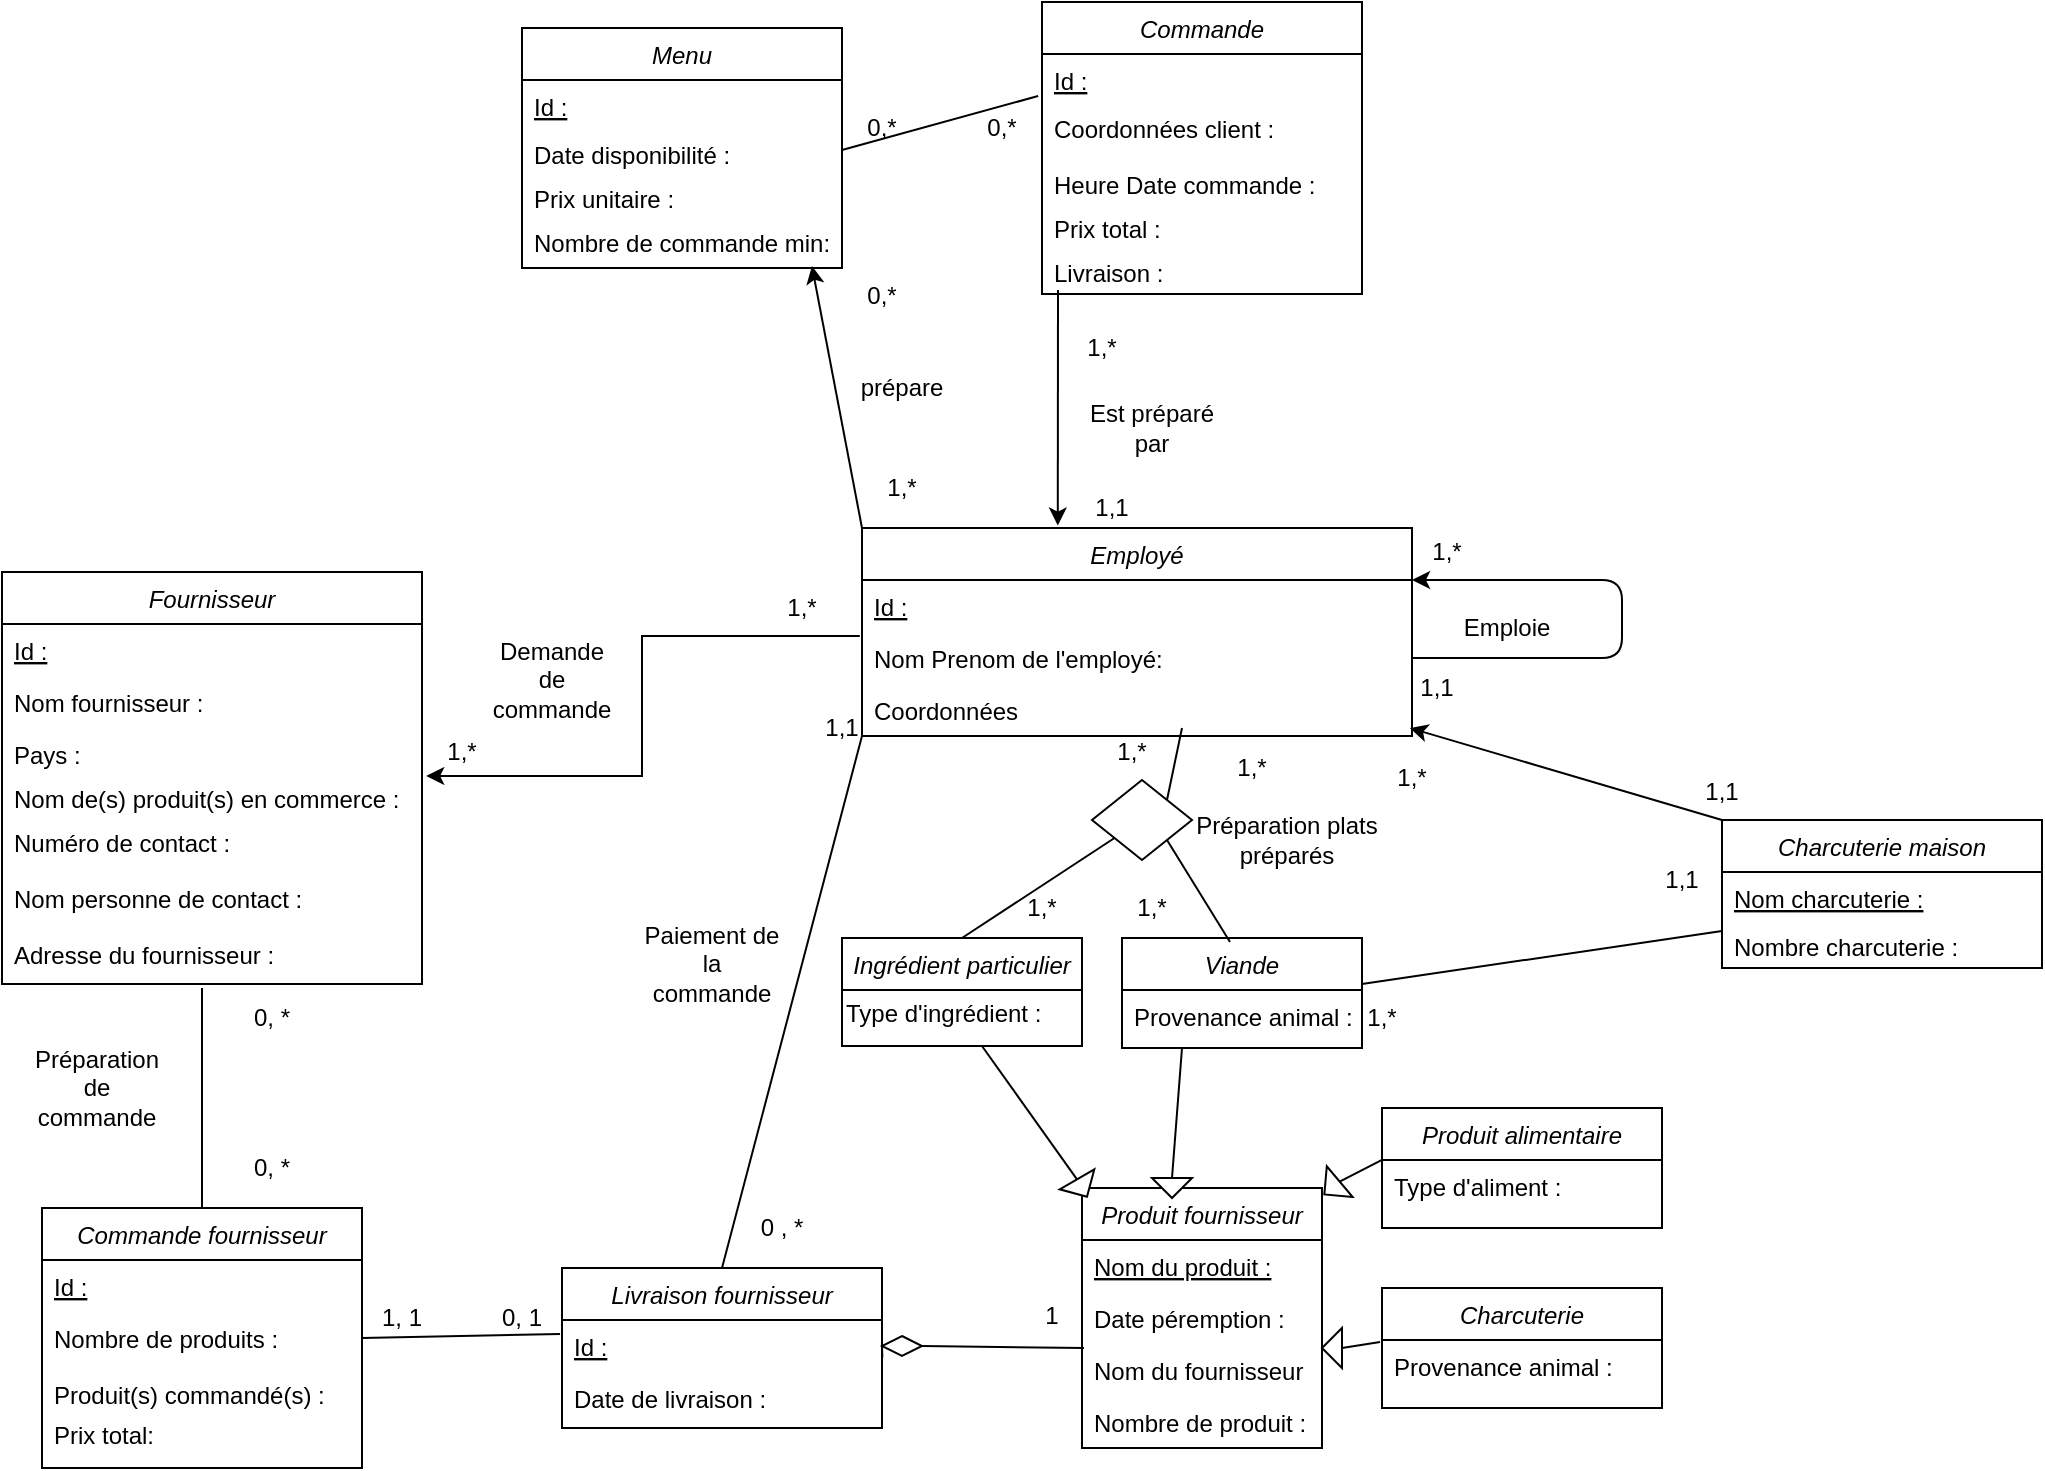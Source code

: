 <mxfile version="14.4.8" type="github">
  <diagram id="C5RBs43oDa-KdzZeNtuy" name="Page-1">
    <mxGraphModel dx="1422" dy="762" grid="1" gridSize="10" guides="1" tooltips="1" connect="1" arrows="1" fold="1" page="1" pageScale="1" pageWidth="1169" pageHeight="827" math="0" shadow="0">
      <root>
        <mxCell id="WIyWlLk6GJQsqaUBKTNV-0" />
        <mxCell id="WIyWlLk6GJQsqaUBKTNV-1" parent="WIyWlLk6GJQsqaUBKTNV-0" />
        <mxCell id="zkfFHV4jXpPFQw0GAbJ--0" value="Viande" style="swimlane;fontStyle=2;align=center;verticalAlign=top;childLayout=stackLayout;horizontal=1;startSize=26;horizontalStack=0;resizeParent=1;resizeLast=0;collapsible=1;marginBottom=0;rounded=0;shadow=0;strokeWidth=1;" parent="WIyWlLk6GJQsqaUBKTNV-1" vertex="1">
          <mxGeometry x="610" y="515" width="120" height="55" as="geometry">
            <mxRectangle x="230" y="140" width="160" height="26" as="alternateBounds" />
          </mxGeometry>
        </mxCell>
        <mxCell id="xfpMpgLqGsnhSPla6A-f-5" value="Provenance animal :" style="text;align=left;verticalAlign=top;spacingLeft=4;spacingRight=4;overflow=hidden;rotatable=0;points=[[0,0.5],[1,0.5]];portConstraint=eastwest;" parent="zkfFHV4jXpPFQw0GAbJ--0" vertex="1">
          <mxGeometry y="26" width="120" height="26" as="geometry" />
        </mxCell>
        <mxCell id="xfpMpgLqGsnhSPla6A-f-6" value="Fournisseur" style="swimlane;fontStyle=2;align=center;verticalAlign=top;childLayout=stackLayout;horizontal=1;startSize=26;horizontalStack=0;resizeParent=1;resizeLast=0;collapsible=1;marginBottom=0;rounded=0;shadow=0;strokeWidth=1;" parent="WIyWlLk6GJQsqaUBKTNV-1" vertex="1">
          <mxGeometry x="50" y="332" width="210" height="206" as="geometry">
            <mxRectangle x="230" y="140" width="160" height="26" as="alternateBounds" />
          </mxGeometry>
        </mxCell>
        <mxCell id="xfpMpgLqGsnhSPla6A-f-12" value="Id :" style="text;align=left;verticalAlign=top;spacingLeft=4;spacingRight=4;overflow=hidden;rotatable=0;points=[[0,0.5],[1,0.5]];portConstraint=eastwest;fontStyle=4" parent="xfpMpgLqGsnhSPla6A-f-6" vertex="1">
          <mxGeometry y="26" width="210" height="26" as="geometry" />
        </mxCell>
        <mxCell id="xfpMpgLqGsnhSPla6A-f-13" value="Nom fournisseur :" style="text;align=left;verticalAlign=top;spacingLeft=4;spacingRight=4;overflow=hidden;rotatable=0;points=[[0,0.5],[1,0.5]];portConstraint=eastwest;fontStyle=0" parent="xfpMpgLqGsnhSPla6A-f-6" vertex="1">
          <mxGeometry y="52" width="210" height="26" as="geometry" />
        </mxCell>
        <mxCell id="xfpMpgLqGsnhSPla6A-f-14" value="Pays :" style="text;align=left;verticalAlign=top;spacingLeft=4;spacingRight=4;overflow=hidden;rotatable=0;points=[[0,0.5],[1,0.5]];portConstraint=eastwest;fontStyle=0" parent="xfpMpgLqGsnhSPla6A-f-6" vertex="1">
          <mxGeometry y="78" width="210" height="22" as="geometry" />
        </mxCell>
        <mxCell id="xfpMpgLqGsnhSPla6A-f-19" value="Nom de(s) produit(s) en commerce :" style="text;align=left;verticalAlign=top;spacingLeft=4;spacingRight=4;overflow=hidden;rotatable=0;points=[[0,0.5],[1,0.5]];portConstraint=eastwest;fontStyle=0" parent="xfpMpgLqGsnhSPla6A-f-6" vertex="1">
          <mxGeometry y="100" width="210" height="22" as="geometry" />
        </mxCell>
        <mxCell id="xfpMpgLqGsnhSPla6A-f-26" value="Numéro de contact :" style="text;align=left;verticalAlign=top;spacingLeft=4;spacingRight=4;overflow=hidden;rotatable=0;points=[[0,0.5],[1,0.5]];portConstraint=eastwest;fontStyle=0" parent="xfpMpgLqGsnhSPla6A-f-6" vertex="1">
          <mxGeometry y="122" width="210" height="28" as="geometry" />
        </mxCell>
        <mxCell id="xfpMpgLqGsnhSPla6A-f-28" value="Nom personne de contact :" style="text;align=left;verticalAlign=top;spacingLeft=4;spacingRight=4;overflow=hidden;rotatable=0;points=[[0,0.5],[1,0.5]];portConstraint=eastwest;fontStyle=0" parent="xfpMpgLqGsnhSPla6A-f-6" vertex="1">
          <mxGeometry y="150" width="210" height="28" as="geometry" />
        </mxCell>
        <mxCell id="xfpMpgLqGsnhSPla6A-f-73" value="Adresse du fournisseur :" style="text;align=left;verticalAlign=top;spacingLeft=4;spacingRight=4;overflow=hidden;rotatable=0;points=[[0,0.5],[1,0.5]];portConstraint=eastwest;fontStyle=0" parent="xfpMpgLqGsnhSPla6A-f-6" vertex="1">
          <mxGeometry y="178" width="210" height="28" as="geometry" />
        </mxCell>
        <mxCell id="xfpMpgLqGsnhSPla6A-f-20" value="Commande fournisseur" style="swimlane;fontStyle=2;align=center;verticalAlign=top;childLayout=stackLayout;horizontal=1;startSize=26;horizontalStack=0;resizeParent=1;resizeLast=0;collapsible=1;marginBottom=0;rounded=0;shadow=0;strokeWidth=1;" parent="WIyWlLk6GJQsqaUBKTNV-1" vertex="1">
          <mxGeometry x="70" y="650" width="160" height="130" as="geometry">
            <mxRectangle x="230" y="140" width="160" height="26" as="alternateBounds" />
          </mxGeometry>
        </mxCell>
        <mxCell id="xfpMpgLqGsnhSPla6A-f-21" value="Id :" style="text;align=left;verticalAlign=top;spacingLeft=4;spacingRight=4;overflow=hidden;rotatable=0;points=[[0,0.5],[1,0.5]];portConstraint=eastwest;fontStyle=4" parent="xfpMpgLqGsnhSPla6A-f-20" vertex="1">
          <mxGeometry y="26" width="160" height="26" as="geometry" />
        </mxCell>
        <mxCell id="xfpMpgLqGsnhSPla6A-f-22" value="Nombre de produits :" style="text;align=left;verticalAlign=top;spacingLeft=4;spacingRight=4;overflow=hidden;rotatable=0;points=[[0,0.5],[1,0.5]];portConstraint=eastwest;fontStyle=0" parent="xfpMpgLqGsnhSPla6A-f-20" vertex="1">
          <mxGeometry y="52" width="160" height="28" as="geometry" />
        </mxCell>
        <mxCell id="xfpMpgLqGsnhSPla6A-f-24" value="Produit(s) commandé(s) :" style="text;align=left;verticalAlign=top;spacingLeft=4;spacingRight=4;overflow=hidden;rotatable=0;points=[[0,0.5],[1,0.5]];portConstraint=eastwest;fontStyle=0" parent="xfpMpgLqGsnhSPla6A-f-20" vertex="1">
          <mxGeometry y="80" width="160" height="20" as="geometry" />
        </mxCell>
        <mxCell id="nVuKfiCbH5_EIqqcBQAD-53" value="Prix total:" style="text;align=left;verticalAlign=top;spacingLeft=4;spacingRight=4;overflow=hidden;rotatable=0;points=[[0,0.5],[1,0.5]];portConstraint=eastwest;fontStyle=0" vertex="1" parent="xfpMpgLqGsnhSPla6A-f-20">
          <mxGeometry y="100" width="160" height="20" as="geometry" />
        </mxCell>
        <mxCell id="xfpMpgLqGsnhSPla6A-f-35" value="Livraison fournisseur" style="swimlane;fontStyle=2;align=center;verticalAlign=top;childLayout=stackLayout;horizontal=1;startSize=26;horizontalStack=0;resizeParent=1;resizeLast=0;collapsible=1;marginBottom=0;rounded=0;shadow=0;strokeWidth=1;" parent="WIyWlLk6GJQsqaUBKTNV-1" vertex="1">
          <mxGeometry x="330" y="680" width="160" height="80" as="geometry">
            <mxRectangle x="230" y="140" width="160" height="26" as="alternateBounds" />
          </mxGeometry>
        </mxCell>
        <mxCell id="xfpMpgLqGsnhSPla6A-f-36" value="Id :" style="text;align=left;verticalAlign=top;spacingLeft=4;spacingRight=4;overflow=hidden;rotatable=0;points=[[0,0.5],[1,0.5]];portConstraint=eastwest;fontStyle=4" parent="xfpMpgLqGsnhSPla6A-f-35" vertex="1">
          <mxGeometry y="26" width="160" height="26" as="geometry" />
        </mxCell>
        <mxCell id="xfpMpgLqGsnhSPla6A-f-39" value="Date de livraison :" style="text;align=left;verticalAlign=top;spacingLeft=4;spacingRight=4;overflow=hidden;rotatable=0;points=[[0,0.5],[1,0.5]];portConstraint=eastwest;fontStyle=0" parent="xfpMpgLqGsnhSPla6A-f-35" vertex="1">
          <mxGeometry y="52" width="160" height="28" as="geometry" />
        </mxCell>
        <mxCell id="xfpMpgLqGsnhSPla6A-f-40" value="0, *" style="text;html=1;strokeColor=none;fillColor=none;align=center;verticalAlign=middle;whiteSpace=wrap;rounded=0;" parent="WIyWlLk6GJQsqaUBKTNV-1" vertex="1">
          <mxGeometry x="160" y="620" width="50" height="20" as="geometry" />
        </mxCell>
        <mxCell id="xfpMpgLqGsnhSPla6A-f-47" value="Demande de commande" style="text;html=1;strokeColor=none;fillColor=none;align=center;verticalAlign=middle;whiteSpace=wrap;rounded=0;" parent="WIyWlLk6GJQsqaUBKTNV-1" vertex="1">
          <mxGeometry x="290" y="376" width="70" height="20" as="geometry" />
        </mxCell>
        <mxCell id="xfpMpgLqGsnhSPla6A-f-48" value="Préparation de commande" style="text;html=1;strokeColor=none;fillColor=none;align=center;verticalAlign=middle;whiteSpace=wrap;rounded=0;rotation=0;" parent="WIyWlLk6GJQsqaUBKTNV-1" vertex="1">
          <mxGeometry x="60" y="565" width="75" height="50" as="geometry" />
        </mxCell>
        <mxCell id="xfpMpgLqGsnhSPla6A-f-50" value="0, *" style="text;html=1;strokeColor=none;fillColor=none;align=center;verticalAlign=middle;whiteSpace=wrap;rounded=0;" parent="WIyWlLk6GJQsqaUBKTNV-1" vertex="1">
          <mxGeometry x="165" y="545" width="40" height="20" as="geometry" />
        </mxCell>
        <mxCell id="xfpMpgLqGsnhSPla6A-f-51" value="1, 1" style="text;html=1;strokeColor=none;fillColor=none;align=center;verticalAlign=middle;whiteSpace=wrap;rounded=0;" parent="WIyWlLk6GJQsqaUBKTNV-1" vertex="1">
          <mxGeometry x="230" y="695" width="40" height="20" as="geometry" />
        </mxCell>
        <mxCell id="xfpMpgLqGsnhSPla6A-f-52" value="0, 1" style="text;html=1;strokeColor=none;fillColor=none;align=center;verticalAlign=middle;whiteSpace=wrap;rounded=0;" parent="WIyWlLk6GJQsqaUBKTNV-1" vertex="1">
          <mxGeometry x="290" y="695" width="40" height="20" as="geometry" />
        </mxCell>
        <mxCell id="xfpMpgLqGsnhSPla6A-f-53" value="0 , *" style="text;html=1;strokeColor=none;fillColor=none;align=center;verticalAlign=middle;whiteSpace=wrap;rounded=0;" parent="WIyWlLk6GJQsqaUBKTNV-1" vertex="1">
          <mxGeometry x="420" y="650" width="40" height="20" as="geometry" />
        </mxCell>
        <mxCell id="xfpMpgLqGsnhSPla6A-f-54" value="1,1" style="text;html=1;strokeColor=none;fillColor=none;align=center;verticalAlign=middle;whiteSpace=wrap;rounded=0;" parent="WIyWlLk6GJQsqaUBKTNV-1" vertex="1">
          <mxGeometry x="450" y="400" width="40" height="20" as="geometry" />
        </mxCell>
        <mxCell id="xfpMpgLqGsnhSPla6A-f-55" value="" style="endArrow=none;html=1;exitX=0.5;exitY=0;exitDx=0;exitDy=0;" parent="WIyWlLk6GJQsqaUBKTNV-1" source="xfpMpgLqGsnhSPla6A-f-20" edge="1">
          <mxGeometry width="50" height="50" relative="1" as="geometry">
            <mxPoint x="620" y="450" as="sourcePoint" />
            <mxPoint x="150" y="540" as="targetPoint" />
          </mxGeometry>
        </mxCell>
        <mxCell id="xfpMpgLqGsnhSPla6A-f-56" value="" style="endArrow=none;html=1;exitX=0;exitY=1;exitDx=0;exitDy=0;entryX=-0.006;entryY=0.269;entryDx=0;entryDy=0;entryPerimeter=0;" parent="WIyWlLk6GJQsqaUBKTNV-1" source="xfpMpgLqGsnhSPla6A-f-51" target="xfpMpgLqGsnhSPla6A-f-36" edge="1">
          <mxGeometry width="50" height="50" relative="1" as="geometry">
            <mxPoint x="620" y="450" as="sourcePoint" />
            <mxPoint x="670" y="400" as="targetPoint" />
          </mxGeometry>
        </mxCell>
        <mxCell id="xfpMpgLqGsnhSPla6A-f-58" value="" style="endArrow=none;html=1;entryX=0.5;entryY=0;entryDx=0;entryDy=0;exitX=0;exitY=1;exitDx=0;exitDy=0;" parent="WIyWlLk6GJQsqaUBKTNV-1" source="xfpMpgLqGsnhSPla6A-f-74" target="xfpMpgLqGsnhSPla6A-f-35" edge="1">
          <mxGeometry width="50" height="50" relative="1" as="geometry">
            <mxPoint x="350" y="480" as="sourcePoint" />
            <mxPoint x="439.04" y="722.994" as="targetPoint" />
          </mxGeometry>
        </mxCell>
        <mxCell id="xfpMpgLqGsnhSPla6A-f-60" value="1,*" style="text;html=1;strokeColor=none;fillColor=none;align=center;verticalAlign=middle;whiteSpace=wrap;rounded=0;" parent="WIyWlLk6GJQsqaUBKTNV-1" vertex="1">
          <mxGeometry x="260" y="412" width="40" height="20" as="geometry" />
        </mxCell>
        <mxCell id="xfpMpgLqGsnhSPla6A-f-61" value="1,*" style="text;html=1;strokeColor=none;fillColor=none;align=center;verticalAlign=middle;whiteSpace=wrap;rounded=0;" parent="WIyWlLk6GJQsqaUBKTNV-1" vertex="1">
          <mxGeometry x="595" y="412" width="40" height="20" as="geometry" />
        </mxCell>
        <mxCell id="xfpMpgLqGsnhSPla6A-f-62" value="Paiement de la commande" style="text;html=1;strokeColor=none;fillColor=none;align=center;verticalAlign=middle;whiteSpace=wrap;rounded=0;" parent="WIyWlLk6GJQsqaUBKTNV-1" vertex="1">
          <mxGeometry x="370" y="518" width="70" height="20" as="geometry" />
        </mxCell>
        <mxCell id="HRb8OjUd02qAdrP33uaQ-1" style="edgeStyle=orthogonalEdgeStyle;rounded=0;orthogonalLoop=1;jettySize=auto;html=1;exitX=-0.004;exitY=1.077;exitDx=0;exitDy=0;entryX=1.01;entryY=0.091;entryDx=0;entryDy=0;entryPerimeter=0;exitPerimeter=0;" parent="WIyWlLk6GJQsqaUBKTNV-1" source="xfpMpgLqGsnhSPla6A-f-75" target="xfpMpgLqGsnhSPla6A-f-19" edge="1">
          <mxGeometry relative="1" as="geometry" />
        </mxCell>
        <mxCell id="xfpMpgLqGsnhSPla6A-f-74" value="Employé" style="swimlane;fontStyle=2;align=center;verticalAlign=top;childLayout=stackLayout;horizontal=1;startSize=26;horizontalStack=0;resizeParent=1;resizeLast=0;collapsible=1;marginBottom=0;rounded=0;shadow=0;strokeWidth=1;" parent="WIyWlLk6GJQsqaUBKTNV-1" vertex="1">
          <mxGeometry x="480" y="310" width="275" height="104" as="geometry">
            <mxRectangle x="230" y="140" width="160" height="26" as="alternateBounds" />
          </mxGeometry>
        </mxCell>
        <mxCell id="xfpMpgLqGsnhSPla6A-f-75" value="Id :" style="text;align=left;verticalAlign=top;spacingLeft=4;spacingRight=4;overflow=hidden;rotatable=0;points=[[0,0.5],[1,0.5]];portConstraint=eastwest;fontStyle=4" parent="xfpMpgLqGsnhSPla6A-f-74" vertex="1">
          <mxGeometry y="26" width="275" height="26" as="geometry" />
        </mxCell>
        <mxCell id="xfpMpgLqGsnhSPla6A-f-76" value="Nom Prenom de l&#39;employé:" style="text;align=left;verticalAlign=top;spacingLeft=4;spacingRight=4;overflow=hidden;rotatable=0;points=[[0,0.5],[1,0.5]];portConstraint=eastwest;" parent="xfpMpgLqGsnhSPla6A-f-74" vertex="1">
          <mxGeometry y="52" width="275" height="26" as="geometry" />
        </mxCell>
        <mxCell id="HRb8OjUd02qAdrP33uaQ-5" value="" style="endArrow=classic;html=1;entryX=1;entryY=0.25;entryDx=0;entryDy=0;exitX=1;exitY=0.5;exitDx=0;exitDy=0;" parent="xfpMpgLqGsnhSPla6A-f-74" source="xfpMpgLqGsnhSPla6A-f-76" target="xfpMpgLqGsnhSPla6A-f-74" edge="1">
          <mxGeometry width="50" height="50" relative="1" as="geometry">
            <mxPoint x="320" y="29" as="sourcePoint" />
            <mxPoint x="140" y="320" as="targetPoint" />
            <Array as="points">
              <mxPoint x="380" y="65" />
              <mxPoint x="380" y="26" />
            </Array>
          </mxGeometry>
        </mxCell>
        <mxCell id="HRb8OjUd02qAdrP33uaQ-8" value="Coordonnées" style="text;align=left;verticalAlign=top;spacingLeft=4;spacingRight=4;overflow=hidden;rotatable=0;points=[[0,0.5],[1,0.5]];portConstraint=eastwest;" parent="xfpMpgLqGsnhSPla6A-f-74" vertex="1">
          <mxGeometry y="78" width="275" height="26" as="geometry" />
        </mxCell>
        <mxCell id="xfpMpgLqGsnhSPla6A-f-84" value="" style="rhombus;whiteSpace=wrap;html=1;" parent="WIyWlLk6GJQsqaUBKTNV-1" vertex="1">
          <mxGeometry x="595" y="436" width="50" height="40" as="geometry" />
        </mxCell>
        <mxCell id="xfpMpgLqGsnhSPla6A-f-85" value="" style="endArrow=none;html=1;exitX=1;exitY=1;exitDx=0;exitDy=0;entryX=0.45;entryY=0.036;entryDx=0;entryDy=0;entryPerimeter=0;" parent="WIyWlLk6GJQsqaUBKTNV-1" source="xfpMpgLqGsnhSPla6A-f-84" target="zkfFHV4jXpPFQw0GAbJ--0" edge="1">
          <mxGeometry width="50" height="50" relative="1" as="geometry">
            <mxPoint x="620" y="340" as="sourcePoint" />
            <mxPoint x="1030" y="310" as="targetPoint" />
          </mxGeometry>
        </mxCell>
        <mxCell id="xfpMpgLqGsnhSPla6A-f-87" value="" style="endArrow=none;html=1;exitX=1;exitY=0;exitDx=0;exitDy=0;" parent="WIyWlLk6GJQsqaUBKTNV-1" source="xfpMpgLqGsnhSPla6A-f-84" edge="1">
          <mxGeometry width="50" height="50" relative="1" as="geometry">
            <mxPoint x="620" y="540" as="sourcePoint" />
            <mxPoint x="640" y="410" as="targetPoint" />
          </mxGeometry>
        </mxCell>
        <mxCell id="xfpMpgLqGsnhSPla6A-f-88" value="" style="endArrow=none;html=1;exitX=0.5;exitY=0;exitDx=0;exitDy=0;" parent="WIyWlLk6GJQsqaUBKTNV-1" source="xfpMpgLqGsnhSPla6A-f-111" target="xfpMpgLqGsnhSPla6A-f-84" edge="1">
          <mxGeometry width="50" height="50" relative="1" as="geometry">
            <mxPoint x="880" y="290" as="sourcePoint" />
            <mxPoint x="347.5" y="200" as="targetPoint" />
          </mxGeometry>
        </mxCell>
        <mxCell id="xfpMpgLqGsnhSPla6A-f-89" value="Préparation plats préparés" style="text;html=1;strokeColor=none;fillColor=none;align=center;verticalAlign=middle;whiteSpace=wrap;rounded=0;" parent="WIyWlLk6GJQsqaUBKTNV-1" vertex="1">
          <mxGeometry x="640" y="449" width="105" height="34" as="geometry" />
        </mxCell>
        <mxCell id="xfpMpgLqGsnhSPla6A-f-90" value="1,*" style="text;html=1;strokeColor=none;fillColor=none;align=center;verticalAlign=middle;whiteSpace=wrap;rounded=0;" parent="WIyWlLk6GJQsqaUBKTNV-1" vertex="1">
          <mxGeometry x="655" y="420" width="40" height="20" as="geometry" />
        </mxCell>
        <mxCell id="xfpMpgLqGsnhSPla6A-f-91" value="1,*" style="text;html=1;strokeColor=none;fillColor=none;align=center;verticalAlign=middle;whiteSpace=wrap;rounded=0;" parent="WIyWlLk6GJQsqaUBKTNV-1" vertex="1">
          <mxGeometry x="550" y="490" width="40" height="20" as="geometry" />
        </mxCell>
        <mxCell id="xfpMpgLqGsnhSPla6A-f-92" value="1,*" style="text;html=1;strokeColor=none;fillColor=none;align=center;verticalAlign=middle;whiteSpace=wrap;rounded=0;" parent="WIyWlLk6GJQsqaUBKTNV-1" vertex="1">
          <mxGeometry x="605" y="490" width="40" height="20" as="geometry" />
        </mxCell>
        <mxCell id="xfpMpgLqGsnhSPla6A-f-93" value="Produit fournisseur" style="swimlane;fontStyle=2;align=center;verticalAlign=top;childLayout=stackLayout;horizontal=1;startSize=26;horizontalStack=0;resizeParent=1;resizeLast=0;collapsible=1;marginBottom=0;rounded=0;shadow=0;strokeWidth=1;" parent="WIyWlLk6GJQsqaUBKTNV-1" vertex="1">
          <mxGeometry x="590" y="640" width="120" height="130" as="geometry">
            <mxRectangle x="230" y="140" width="160" height="26" as="alternateBounds" />
          </mxGeometry>
        </mxCell>
        <mxCell id="xfpMpgLqGsnhSPla6A-f-94" value="Nom du produit :" style="text;align=left;verticalAlign=top;spacingLeft=4;spacingRight=4;overflow=hidden;rotatable=0;points=[[0,0.5],[1,0.5]];portConstraint=eastwest;fontStyle=4" parent="xfpMpgLqGsnhSPla6A-f-93" vertex="1">
          <mxGeometry y="26" width="120" height="26" as="geometry" />
        </mxCell>
        <mxCell id="xfpMpgLqGsnhSPla6A-f-3" value="Date péremption :" style="text;align=left;verticalAlign=top;spacingLeft=4;spacingRight=4;overflow=hidden;rotatable=0;points=[[0,0.5],[1,0.5]];portConstraint=eastwest;" parent="xfpMpgLqGsnhSPla6A-f-93" vertex="1">
          <mxGeometry y="52" width="120" height="26" as="geometry" />
        </mxCell>
        <mxCell id="xfpMpgLqGsnhSPla6A-f-109" value="Nom du fournisseur :" style="text;align=left;verticalAlign=top;spacingLeft=4;spacingRight=4;overflow=hidden;rotatable=0;points=[[0,0.5],[1,0.5]];portConstraint=eastwest;" parent="xfpMpgLqGsnhSPla6A-f-93" vertex="1">
          <mxGeometry y="78" width="120" height="26" as="geometry" />
        </mxCell>
        <mxCell id="xfpMpgLqGsnhSPla6A-f-126" value="Nombre de produit :" style="text;align=left;verticalAlign=top;spacingLeft=4;spacingRight=4;overflow=hidden;rotatable=0;points=[[0,0.5],[1,0.5]];portConstraint=eastwest;" parent="xfpMpgLqGsnhSPla6A-f-93" vertex="1">
          <mxGeometry y="104" width="120" height="26" as="geometry" />
        </mxCell>
        <mxCell id="xfpMpgLqGsnhSPla6A-f-103" value="" style="triangle;whiteSpace=wrap;html=1;rotation=90;" parent="WIyWlLk6GJQsqaUBKTNV-1" vertex="1">
          <mxGeometry x="630" y="630" width="10" height="20" as="geometry" />
        </mxCell>
        <mxCell id="xfpMpgLqGsnhSPla6A-f-104" value="" style="endArrow=none;html=1;entryX=0.25;entryY=1;entryDx=0;entryDy=0;exitX=0;exitY=0.5;exitDx=0;exitDy=0;" parent="WIyWlLk6GJQsqaUBKTNV-1" source="xfpMpgLqGsnhSPla6A-f-103" target="zkfFHV4jXpPFQw0GAbJ--0" edge="1">
          <mxGeometry width="50" height="50" relative="1" as="geometry">
            <mxPoint x="660" y="625" as="sourcePoint" />
            <mxPoint x="670" y="380" as="targetPoint" />
          </mxGeometry>
        </mxCell>
        <mxCell id="xfpMpgLqGsnhSPla6A-f-105" value="" style="endArrow=none;html=1;entryX=0.008;entryY=1.077;entryDx=0;entryDy=0;entryPerimeter=0;exitX=1;exitY=0.5;exitDx=0;exitDy=0;" parent="WIyWlLk6GJQsqaUBKTNV-1" source="NCAH_a_hQ6aqC5BS8mJP-29" target="xfpMpgLqGsnhSPla6A-f-3" edge="1">
          <mxGeometry width="50" height="50" relative="1" as="geometry">
            <mxPoint x="620" y="430" as="sourcePoint" />
            <mxPoint x="689.4" y="720.012" as="targetPoint" />
          </mxGeometry>
        </mxCell>
        <mxCell id="xfpMpgLqGsnhSPla6A-f-111" value="Ingrédient particulier" style="swimlane;fontStyle=2;align=center;verticalAlign=top;childLayout=stackLayout;horizontal=1;startSize=26;horizontalStack=0;resizeParent=1;resizeLast=0;collapsible=1;marginBottom=0;rounded=0;shadow=0;strokeWidth=1;" parent="WIyWlLk6GJQsqaUBKTNV-1" vertex="1">
          <mxGeometry x="470" y="515" width="120" height="54" as="geometry">
            <mxRectangle x="230" y="140" width="160" height="26" as="alternateBounds" />
          </mxGeometry>
        </mxCell>
        <mxCell id="xfpMpgLqGsnhSPla6A-f-138" value="Type d&#39;ingrédient :" style="text;html=1;strokeColor=none;fillColor=none;align=left;verticalAlign=middle;whiteSpace=wrap;rounded=0;" parent="xfpMpgLqGsnhSPla6A-f-111" vertex="1">
          <mxGeometry y="26" width="120" height="24" as="geometry" />
        </mxCell>
        <mxCell id="xfpMpgLqGsnhSPla6A-f-117" value="" style="triangle;whiteSpace=wrap;html=1;rotation=60;" parent="WIyWlLk6GJQsqaUBKTNV-1" vertex="1">
          <mxGeometry x="585" y="630" width="10" height="20" as="geometry" />
        </mxCell>
        <mxCell id="xfpMpgLqGsnhSPla6A-f-118" value="" style="endArrow=none;html=1;exitX=0;exitY=0.5;exitDx=0;exitDy=0;" parent="WIyWlLk6GJQsqaUBKTNV-1" source="xfpMpgLqGsnhSPla6A-f-117" edge="1">
          <mxGeometry width="50" height="50" relative="1" as="geometry">
            <mxPoint x="613" y="630" as="sourcePoint" />
            <mxPoint x="539.979" y="569" as="targetPoint" />
          </mxGeometry>
        </mxCell>
        <mxCell id="xfpMpgLqGsnhSPla6A-f-121" value="" style="triangle;whiteSpace=wrap;html=1;rotation=-180;" parent="WIyWlLk6GJQsqaUBKTNV-1" vertex="1">
          <mxGeometry x="710" y="710" width="10" height="20" as="geometry" />
        </mxCell>
        <mxCell id="xfpMpgLqGsnhSPla6A-f-122" value="" style="endArrow=none;html=1;entryX=-0.007;entryY=1.192;entryDx=0;entryDy=0;entryPerimeter=0;" parent="WIyWlLk6GJQsqaUBKTNV-1" edge="1">
          <mxGeometry width="50" height="50" relative="1" as="geometry">
            <mxPoint x="720" y="720" as="sourcePoint" />
            <mxPoint x="739.02" y="716.992" as="targetPoint" />
          </mxGeometry>
        </mxCell>
        <mxCell id="xfpMpgLqGsnhSPla6A-f-123" value="Charcuterie" style="swimlane;fontStyle=2;align=center;verticalAlign=top;childLayout=stackLayout;horizontal=1;startSize=26;horizontalStack=0;resizeParent=1;resizeLast=0;collapsible=1;marginBottom=0;rounded=0;shadow=0;strokeWidth=1;" parent="WIyWlLk6GJQsqaUBKTNV-1" vertex="1">
          <mxGeometry x="740" y="690" width="140" height="60" as="geometry">
            <mxRectangle x="230" y="140" width="160" height="26" as="alternateBounds" />
          </mxGeometry>
        </mxCell>
        <mxCell id="xfpMpgLqGsnhSPla6A-f-125" value="Provenance animal :" style="text;align=left;verticalAlign=top;spacingLeft=4;spacingRight=4;overflow=hidden;rotatable=0;points=[[0,0.5],[1,0.5]];portConstraint=eastwest;" parent="xfpMpgLqGsnhSPla6A-f-123" vertex="1">
          <mxGeometry y="26" width="140" height="28" as="geometry" />
        </mxCell>
        <mxCell id="xfpMpgLqGsnhSPla6A-f-137" value="1" style="text;html=1;strokeColor=none;fillColor=none;align=center;verticalAlign=middle;whiteSpace=wrap;rounded=0;" parent="WIyWlLk6GJQsqaUBKTNV-1" vertex="1">
          <mxGeometry x="555" y="694" width="40" height="20" as="geometry" />
        </mxCell>
        <mxCell id="xfpMpgLqGsnhSPla6A-f-139" value="1,*" style="text;html=1;strokeColor=none;fillColor=none;align=center;verticalAlign=middle;whiteSpace=wrap;rounded=0;" parent="WIyWlLk6GJQsqaUBKTNV-1" vertex="1">
          <mxGeometry x="720" y="545" width="40" height="20" as="geometry" />
        </mxCell>
        <mxCell id="xfpMpgLqGsnhSPla6A-f-142" value="Charcuterie maison" style="swimlane;fontStyle=2;align=center;verticalAlign=top;childLayout=stackLayout;horizontal=1;startSize=26;horizontalStack=0;resizeParent=1;resizeLast=0;collapsible=1;marginBottom=0;rounded=0;shadow=0;strokeWidth=1;" parent="WIyWlLk6GJQsqaUBKTNV-1" vertex="1">
          <mxGeometry x="910" y="456" width="160" height="74" as="geometry">
            <mxRectangle x="230" y="140" width="160" height="26" as="alternateBounds" />
          </mxGeometry>
        </mxCell>
        <mxCell id="nVuKfiCbH5_EIqqcBQAD-22" value="Nom charcuterie :" style="text;align=left;verticalAlign=top;spacingLeft=4;spacingRight=4;overflow=hidden;rotatable=0;points=[[0,0.5],[1,0.5]];portConstraint=eastwest;fontStyle=4" vertex="1" parent="xfpMpgLqGsnhSPla6A-f-142">
          <mxGeometry y="26" width="160" height="24" as="geometry" />
        </mxCell>
        <mxCell id="nVuKfiCbH5_EIqqcBQAD-24" value="Nombre charcuterie :" style="text;align=left;verticalAlign=top;spacingLeft=4;spacingRight=4;overflow=hidden;rotatable=0;points=[[0,0.5],[1,0.5]];portConstraint=eastwest;fontStyle=0" vertex="1" parent="xfpMpgLqGsnhSPla6A-f-142">
          <mxGeometry y="50" width="160" height="24" as="geometry" />
        </mxCell>
        <mxCell id="xfpMpgLqGsnhSPla6A-f-145" value="" style="endArrow=none;html=1;entryX=0;entryY=0.75;entryDx=0;entryDy=0;" parent="WIyWlLk6GJQsqaUBKTNV-1" target="xfpMpgLqGsnhSPla6A-f-142" edge="1">
          <mxGeometry width="50" height="50" relative="1" as="geometry">
            <mxPoint x="730" y="538" as="sourcePoint" />
            <mxPoint x="780" y="488" as="targetPoint" />
          </mxGeometry>
        </mxCell>
        <mxCell id="xfpMpgLqGsnhSPla6A-f-147" value="1,1" style="text;html=1;strokeColor=none;fillColor=none;align=center;verticalAlign=middle;whiteSpace=wrap;rounded=0;" parent="WIyWlLk6GJQsqaUBKTNV-1" vertex="1">
          <mxGeometry x="890" y="432" width="40" height="20" as="geometry" />
        </mxCell>
        <mxCell id="xfpMpgLqGsnhSPla6A-f-148" value="1,*" style="text;html=1;strokeColor=none;fillColor=none;align=center;verticalAlign=middle;whiteSpace=wrap;rounded=0;" parent="WIyWlLk6GJQsqaUBKTNV-1" vertex="1">
          <mxGeometry x="735" y="425" width="40" height="20" as="geometry" />
        </mxCell>
        <mxCell id="xfpMpgLqGsnhSPla6A-f-149" value="1,1" style="text;html=1;strokeColor=none;fillColor=none;align=center;verticalAlign=middle;whiteSpace=wrap;rounded=0;" parent="WIyWlLk6GJQsqaUBKTNV-1" vertex="1">
          <mxGeometry x="870" y="476" width="40" height="20" as="geometry" />
        </mxCell>
        <mxCell id="xfpMpgLqGsnhSPla6A-f-150" value="" style="endArrow=none;html=1;exitX=0.014;exitY=-0.036;exitDx=0;exitDy=0;exitPerimeter=0;entryX=0;entryY=0.5;entryDx=0;entryDy=0;" parent="WIyWlLk6GJQsqaUBKTNV-1" source="xfpMpgLqGsnhSPla6A-f-152" target="xfpMpgLqGsnhSPla6A-f-154" edge="1">
          <mxGeometry width="50" height="50" relative="1" as="geometry">
            <mxPoint x="720" y="640" as="sourcePoint" />
            <mxPoint x="720" y="640" as="targetPoint" />
          </mxGeometry>
        </mxCell>
        <mxCell id="xfpMpgLqGsnhSPla6A-f-151" value="Produit alimentaire" style="swimlane;fontStyle=2;align=center;verticalAlign=top;childLayout=stackLayout;horizontal=1;startSize=26;horizontalStack=0;resizeParent=1;resizeLast=0;collapsible=1;marginBottom=0;rounded=0;shadow=0;strokeWidth=1;" parent="WIyWlLk6GJQsqaUBKTNV-1" vertex="1">
          <mxGeometry x="740" y="600" width="140" height="60" as="geometry">
            <mxRectangle x="230" y="140" width="160" height="26" as="alternateBounds" />
          </mxGeometry>
        </mxCell>
        <mxCell id="xfpMpgLqGsnhSPla6A-f-152" value="Type d&#39;aliment :" style="text;align=left;verticalAlign=top;spacingLeft=4;spacingRight=4;overflow=hidden;rotatable=0;points=[[0,0.5],[1,0.5]];portConstraint=eastwest;" parent="xfpMpgLqGsnhSPla6A-f-151" vertex="1">
          <mxGeometry y="26" width="140" height="28" as="geometry" />
        </mxCell>
        <mxCell id="xfpMpgLqGsnhSPla6A-f-154" value="" style="triangle;whiteSpace=wrap;html=1;rotation=-220;" parent="WIyWlLk6GJQsqaUBKTNV-1" vertex="1">
          <mxGeometry x="710" y="630" width="10" height="20" as="geometry" />
        </mxCell>
        <mxCell id="xfpMpgLqGsnhSPla6A-f-157" value="Emploie" style="text;html=1;strokeColor=none;fillColor=none;align=center;verticalAlign=middle;whiteSpace=wrap;rounded=0;" parent="WIyWlLk6GJQsqaUBKTNV-1" vertex="1">
          <mxGeometry x="760" y="350" width="85" height="20" as="geometry" />
        </mxCell>
        <mxCell id="xfpMpgLqGsnhSPla6A-f-158" value="1,*" style="text;html=1;strokeColor=none;fillColor=none;align=center;verticalAlign=middle;whiteSpace=wrap;rounded=0;" parent="WIyWlLk6GJQsqaUBKTNV-1" vertex="1">
          <mxGeometry x="760" y="312" width="25" height="20" as="geometry" />
        </mxCell>
        <mxCell id="xfpMpgLqGsnhSPla6A-f-160" value="1,1" style="text;html=1;strokeColor=none;fillColor=none;align=center;verticalAlign=middle;whiteSpace=wrap;rounded=0;" parent="WIyWlLk6GJQsqaUBKTNV-1" vertex="1">
          <mxGeometry x="760" y="380" width="15" height="20" as="geometry" />
        </mxCell>
        <mxCell id="xfpMpgLqGsnhSPla6A-f-164" value="Commande" style="swimlane;fontStyle=2;align=center;verticalAlign=top;childLayout=stackLayout;horizontal=1;startSize=26;horizontalStack=0;resizeParent=1;resizeLast=0;collapsible=1;marginBottom=0;rounded=0;shadow=0;strokeWidth=1;" parent="WIyWlLk6GJQsqaUBKTNV-1" vertex="1">
          <mxGeometry x="570" y="47" width="160" height="146" as="geometry">
            <mxRectangle x="230" y="140" width="160" height="26" as="alternateBounds" />
          </mxGeometry>
        </mxCell>
        <mxCell id="xfpMpgLqGsnhSPla6A-f-165" value="Id :" style="text;align=left;verticalAlign=top;spacingLeft=4;spacingRight=4;overflow=hidden;rotatable=0;points=[[0,0.5],[1,0.5]];portConstraint=eastwest;fontStyle=4" parent="xfpMpgLqGsnhSPla6A-f-164" vertex="1">
          <mxGeometry y="26" width="160" height="24" as="geometry" />
        </mxCell>
        <mxCell id="nVuKfiCbH5_EIqqcBQAD-3" value="Coordonnées client :" style="text;align=left;verticalAlign=top;spacingLeft=4;spacingRight=4;overflow=hidden;rotatable=0;points=[[0,0.5],[1,0.5]];portConstraint=eastwest;" vertex="1" parent="xfpMpgLqGsnhSPla6A-f-164">
          <mxGeometry y="50" width="160" height="28" as="geometry" />
        </mxCell>
        <mxCell id="nVuKfiCbH5_EIqqcBQAD-10" value="Heure Date commande :" style="text;align=left;verticalAlign=top;spacingLeft=4;spacingRight=4;overflow=hidden;rotatable=0;points=[[0,0.5],[1,0.5]];portConstraint=eastwest;" vertex="1" parent="xfpMpgLqGsnhSPla6A-f-164">
          <mxGeometry y="78" width="160" height="22" as="geometry" />
        </mxCell>
        <mxCell id="nVuKfiCbH5_EIqqcBQAD-40" value="Prix total :" style="text;align=left;verticalAlign=top;spacingLeft=4;spacingRight=4;overflow=hidden;rotatable=0;points=[[0,0.5],[1,0.5]];portConstraint=eastwest;" vertex="1" parent="xfpMpgLqGsnhSPla6A-f-164">
          <mxGeometry y="100" width="160" height="22" as="geometry" />
        </mxCell>
        <mxCell id="nVuKfiCbH5_EIqqcBQAD-69" value="Livraison :" style="text;align=left;verticalAlign=top;spacingLeft=4;spacingRight=4;overflow=hidden;rotatable=0;points=[[0,0.5],[1,0.5]];portConstraint=eastwest;" vertex="1" parent="xfpMpgLqGsnhSPla6A-f-164">
          <mxGeometry y="122" width="160" height="22" as="geometry" />
        </mxCell>
        <mxCell id="xfpMpgLqGsnhSPla6A-f-190" value="" style="endArrow=classic;html=1;entryX=0.356;entryY=-0.012;entryDx=0;entryDy=0;entryPerimeter=0;" parent="WIyWlLk6GJQsqaUBKTNV-1" target="xfpMpgLqGsnhSPla6A-f-74" edge="1">
          <mxGeometry width="50" height="50" relative="1" as="geometry">
            <mxPoint x="578" y="191" as="sourcePoint" />
            <mxPoint x="510" y="332" as="targetPoint" />
          </mxGeometry>
        </mxCell>
        <mxCell id="xfpMpgLqGsnhSPla6A-f-192" value="Est préparé par" style="text;html=1;strokeColor=none;fillColor=none;align=center;verticalAlign=middle;whiteSpace=wrap;rounded=0;" parent="WIyWlLk6GJQsqaUBKTNV-1" vertex="1">
          <mxGeometry x="590" y="250" width="70" height="20" as="geometry" />
        </mxCell>
        <mxCell id="xfpMpgLqGsnhSPla6A-f-202" value="1,*" style="text;html=1;strokeColor=none;fillColor=none;align=center;verticalAlign=middle;whiteSpace=wrap;rounded=0;" parent="WIyWlLk6GJQsqaUBKTNV-1" vertex="1">
          <mxGeometry x="580" y="210" width="40" height="20" as="geometry" />
        </mxCell>
        <mxCell id="xfpMpgLqGsnhSPla6A-f-203" value="1,1" style="text;html=1;strokeColor=none;fillColor=none;align=center;verticalAlign=middle;whiteSpace=wrap;rounded=0;" parent="WIyWlLk6GJQsqaUBKTNV-1" vertex="1">
          <mxGeometry x="585" y="290" width="40" height="20" as="geometry" />
        </mxCell>
        <mxCell id="NCAH_a_hQ6aqC5BS8mJP-29" value="" style="rhombus;whiteSpace=wrap;html=1;" parent="WIyWlLk6GJQsqaUBKTNV-1" vertex="1">
          <mxGeometry x="490" y="714" width="20" height="10" as="geometry" />
        </mxCell>
        <mxCell id="NCAH_a_hQ6aqC5BS8mJP-30" value="" style="endArrow=none;html=1;entryX=0.008;entryY=1.077;entryDx=0;entryDy=0;entryPerimeter=0;exitX=1;exitY=0.5;exitDx=0;exitDy=0;" parent="WIyWlLk6GJQsqaUBKTNV-1" source="xfpMpgLqGsnhSPla6A-f-36" target="NCAH_a_hQ6aqC5BS8mJP-29" edge="1">
          <mxGeometry width="50" height="50" relative="1" as="geometry">
            <mxPoint x="490" y="719" as="sourcePoint" />
            <mxPoint x="590.96" y="720.002" as="targetPoint" />
          </mxGeometry>
        </mxCell>
        <mxCell id="HRb8OjUd02qAdrP33uaQ-10" value="1,*" style="text;html=1;strokeColor=none;fillColor=none;align=center;verticalAlign=middle;whiteSpace=wrap;rounded=0;" parent="WIyWlLk6GJQsqaUBKTNV-1" vertex="1">
          <mxGeometry x="430" y="340" width="40" height="20" as="geometry" />
        </mxCell>
        <mxCell id="HRb8OjUd02qAdrP33uaQ-14" value="" style="endArrow=classic;html=1;entryX=0.996;entryY=0.846;entryDx=0;entryDy=0;entryPerimeter=0;exitX=0;exitY=0;exitDx=0;exitDy=0;" parent="WIyWlLk6GJQsqaUBKTNV-1" source="xfpMpgLqGsnhSPla6A-f-142" target="HRb8OjUd02qAdrP33uaQ-8" edge="1">
          <mxGeometry width="50" height="50" relative="1" as="geometry">
            <mxPoint x="570" y="570" as="sourcePoint" />
            <mxPoint x="620" y="520" as="targetPoint" />
          </mxGeometry>
        </mxCell>
        <mxCell id="nVuKfiCbH5_EIqqcBQAD-44" value="Menu" style="swimlane;fontStyle=2;align=center;verticalAlign=top;childLayout=stackLayout;horizontal=1;startSize=26;horizontalStack=0;resizeParent=1;resizeLast=0;collapsible=1;marginBottom=0;rounded=0;shadow=0;strokeWidth=1;" vertex="1" parent="WIyWlLk6GJQsqaUBKTNV-1">
          <mxGeometry x="310" y="60" width="160" height="120" as="geometry">
            <mxRectangle x="230" y="140" width="160" height="26" as="alternateBounds" />
          </mxGeometry>
        </mxCell>
        <mxCell id="nVuKfiCbH5_EIqqcBQAD-45" value="Id :" style="text;align=left;verticalAlign=top;spacingLeft=4;spacingRight=4;overflow=hidden;rotatable=0;points=[[0,0.5],[1,0.5]];portConstraint=eastwest;fontStyle=4" vertex="1" parent="nVuKfiCbH5_EIqqcBQAD-44">
          <mxGeometry y="26" width="160" height="24" as="geometry" />
        </mxCell>
        <mxCell id="nVuKfiCbH5_EIqqcBQAD-47" value="Date disponibilité :" style="text;align=left;verticalAlign=top;spacingLeft=4;spacingRight=4;overflow=hidden;rotatable=0;points=[[0,0.5],[1,0.5]];portConstraint=eastwest;" vertex="1" parent="nVuKfiCbH5_EIqqcBQAD-44">
          <mxGeometry y="50" width="160" height="22" as="geometry" />
        </mxCell>
        <mxCell id="nVuKfiCbH5_EIqqcBQAD-48" value="Prix unitaire :" style="text;align=left;verticalAlign=top;spacingLeft=4;spacingRight=4;overflow=hidden;rotatable=0;points=[[0,0.5],[1,0.5]];portConstraint=eastwest;" vertex="1" parent="nVuKfiCbH5_EIqqcBQAD-44">
          <mxGeometry y="72" width="160" height="22" as="geometry" />
        </mxCell>
        <mxCell id="nVuKfiCbH5_EIqqcBQAD-56" value="Nombre de commande min:" style="text;align=left;verticalAlign=top;spacingLeft=4;spacingRight=4;overflow=hidden;rotatable=0;points=[[0,0.5],[1,0.5]];portConstraint=eastwest;" vertex="1" parent="nVuKfiCbH5_EIqqcBQAD-44">
          <mxGeometry y="94" width="160" height="22" as="geometry" />
        </mxCell>
        <mxCell id="nVuKfiCbH5_EIqqcBQAD-57" value="" style="endArrow=none;html=1;exitX=1;exitY=0.5;exitDx=0;exitDy=0;entryX=-0.012;entryY=-0.107;entryDx=0;entryDy=0;entryPerimeter=0;" edge="1" parent="WIyWlLk6GJQsqaUBKTNV-1" source="nVuKfiCbH5_EIqqcBQAD-47" target="nVuKfiCbH5_EIqqcBQAD-3">
          <mxGeometry width="50" height="50" relative="1" as="geometry">
            <mxPoint x="560" y="420" as="sourcePoint" />
            <mxPoint x="610" y="370" as="targetPoint" />
          </mxGeometry>
        </mxCell>
        <mxCell id="nVuKfiCbH5_EIqqcBQAD-63" value="prépare" style="text;html=1;strokeColor=none;fillColor=none;align=center;verticalAlign=middle;whiteSpace=wrap;rounded=0;" vertex="1" parent="WIyWlLk6GJQsqaUBKTNV-1">
          <mxGeometry x="480" y="230" width="40" height="20" as="geometry" />
        </mxCell>
        <mxCell id="nVuKfiCbH5_EIqqcBQAD-64" value="1,*" style="text;html=1;strokeColor=none;fillColor=none;align=center;verticalAlign=middle;whiteSpace=wrap;rounded=0;" vertex="1" parent="WIyWlLk6GJQsqaUBKTNV-1">
          <mxGeometry x="480" y="280" width="40" height="20" as="geometry" />
        </mxCell>
        <mxCell id="nVuKfiCbH5_EIqqcBQAD-65" value="0,*" style="text;html=1;strokeColor=none;fillColor=none;align=center;verticalAlign=middle;whiteSpace=wrap;rounded=0;" vertex="1" parent="WIyWlLk6GJQsqaUBKTNV-1">
          <mxGeometry x="470" y="184" width="40" height="20" as="geometry" />
        </mxCell>
        <mxCell id="nVuKfiCbH5_EIqqcBQAD-66" value="" style="endArrow=classic;html=1;entryX=0.906;entryY=1.136;entryDx=0;entryDy=0;entryPerimeter=0;exitX=0;exitY=0;exitDx=0;exitDy=0;" edge="1" parent="WIyWlLk6GJQsqaUBKTNV-1" source="xfpMpgLqGsnhSPla6A-f-74" target="nVuKfiCbH5_EIqqcBQAD-56">
          <mxGeometry width="50" height="50" relative="1" as="geometry">
            <mxPoint x="560" y="420" as="sourcePoint" />
            <mxPoint x="610" y="370" as="targetPoint" />
          </mxGeometry>
        </mxCell>
        <mxCell id="nVuKfiCbH5_EIqqcBQAD-67" value="0,*" style="text;html=1;strokeColor=none;fillColor=none;align=center;verticalAlign=middle;whiteSpace=wrap;rounded=0;" vertex="1" parent="WIyWlLk6GJQsqaUBKTNV-1">
          <mxGeometry x="470" y="100" width="40" height="20" as="geometry" />
        </mxCell>
        <mxCell id="nVuKfiCbH5_EIqqcBQAD-68" value="0,*" style="text;html=1;strokeColor=none;fillColor=none;align=center;verticalAlign=middle;whiteSpace=wrap;rounded=0;" vertex="1" parent="WIyWlLk6GJQsqaUBKTNV-1">
          <mxGeometry x="530" y="100" width="40" height="20" as="geometry" />
        </mxCell>
      </root>
    </mxGraphModel>
  </diagram>
</mxfile>
